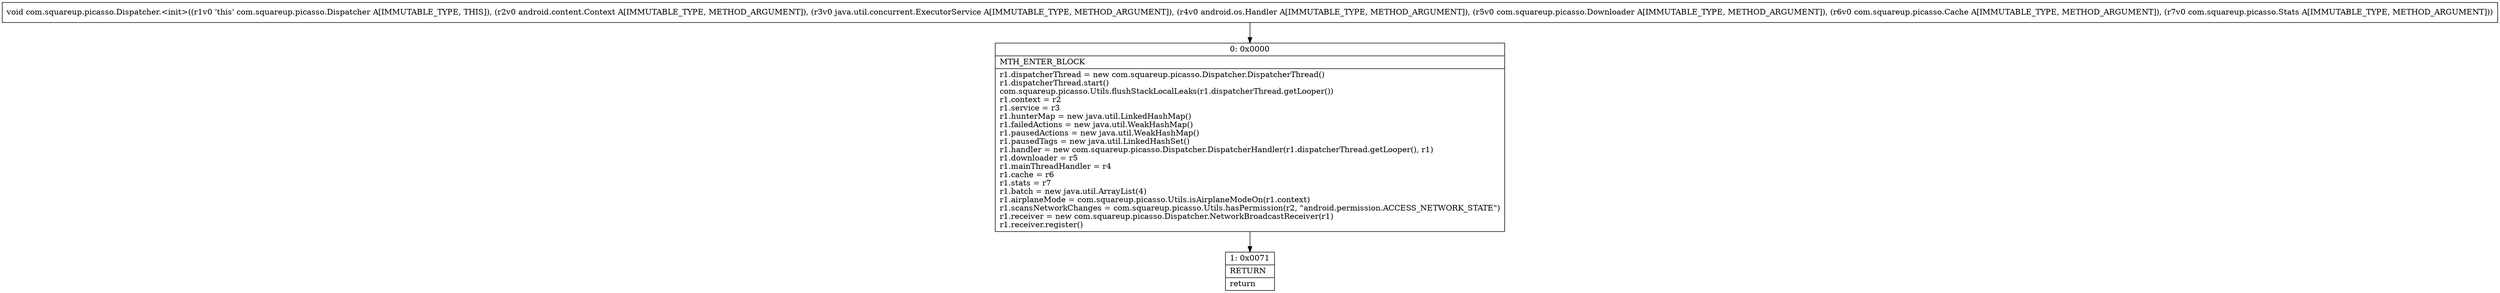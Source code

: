 digraph "CFG forcom.squareup.picasso.Dispatcher.\<init\>(Landroid\/content\/Context;Ljava\/util\/concurrent\/ExecutorService;Landroid\/os\/Handler;Lcom\/squareup\/picasso\/Downloader;Lcom\/squareup\/picasso\/Cache;Lcom\/squareup\/picasso\/Stats;)V" {
Node_0 [shape=record,label="{0\:\ 0x0000|MTH_ENTER_BLOCK\l|r1.dispatcherThread = new com.squareup.picasso.Dispatcher.DispatcherThread()\lr1.dispatcherThread.start()\lcom.squareup.picasso.Utils.flushStackLocalLeaks(r1.dispatcherThread.getLooper())\lr1.context = r2\lr1.service = r3\lr1.hunterMap = new java.util.LinkedHashMap()\lr1.failedActions = new java.util.WeakHashMap()\lr1.pausedActions = new java.util.WeakHashMap()\lr1.pausedTags = new java.util.LinkedHashSet()\lr1.handler = new com.squareup.picasso.Dispatcher.DispatcherHandler(r1.dispatcherThread.getLooper(), r1)\lr1.downloader = r5\lr1.mainThreadHandler = r4\lr1.cache = r6\lr1.stats = r7\lr1.batch = new java.util.ArrayList(4)\lr1.airplaneMode = com.squareup.picasso.Utils.isAirplaneModeOn(r1.context)\lr1.scansNetworkChanges = com.squareup.picasso.Utils.hasPermission(r2, \"android.permission.ACCESS_NETWORK_STATE\")\lr1.receiver = new com.squareup.picasso.Dispatcher.NetworkBroadcastReceiver(r1)\lr1.receiver.register()\l}"];
Node_1 [shape=record,label="{1\:\ 0x0071|RETURN\l|return\l}"];
MethodNode[shape=record,label="{void com.squareup.picasso.Dispatcher.\<init\>((r1v0 'this' com.squareup.picasso.Dispatcher A[IMMUTABLE_TYPE, THIS]), (r2v0 android.content.Context A[IMMUTABLE_TYPE, METHOD_ARGUMENT]), (r3v0 java.util.concurrent.ExecutorService A[IMMUTABLE_TYPE, METHOD_ARGUMENT]), (r4v0 android.os.Handler A[IMMUTABLE_TYPE, METHOD_ARGUMENT]), (r5v0 com.squareup.picasso.Downloader A[IMMUTABLE_TYPE, METHOD_ARGUMENT]), (r6v0 com.squareup.picasso.Cache A[IMMUTABLE_TYPE, METHOD_ARGUMENT]), (r7v0 com.squareup.picasso.Stats A[IMMUTABLE_TYPE, METHOD_ARGUMENT])) }"];
MethodNode -> Node_0;
Node_0 -> Node_1;
}


